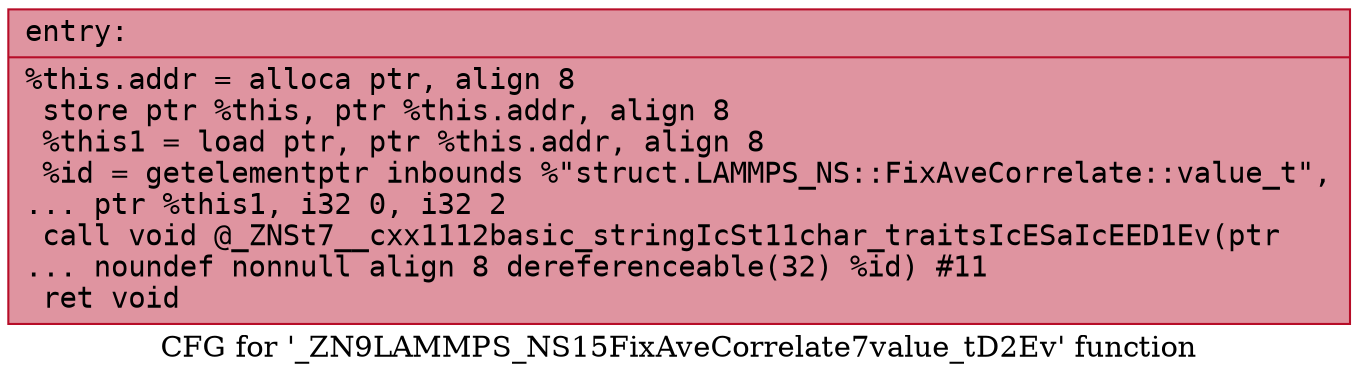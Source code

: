 digraph "CFG for '_ZN9LAMMPS_NS15FixAveCorrelate7value_tD2Ev' function" {
	label="CFG for '_ZN9LAMMPS_NS15FixAveCorrelate7value_tD2Ev' function";

	Node0x55703a94edf0 [shape=record,color="#b70d28ff", style=filled, fillcolor="#b70d2870" fontname="Courier",label="{entry:\l|  %this.addr = alloca ptr, align 8\l  store ptr %this, ptr %this.addr, align 8\l  %this1 = load ptr, ptr %this.addr, align 8\l  %id = getelementptr inbounds %\"struct.LAMMPS_NS::FixAveCorrelate::value_t\",\l... ptr %this1, i32 0, i32 2\l  call void @_ZNSt7__cxx1112basic_stringIcSt11char_traitsIcESaIcEED1Ev(ptr\l... noundef nonnull align 8 dereferenceable(32) %id) #11\l  ret void\l}"];
}
